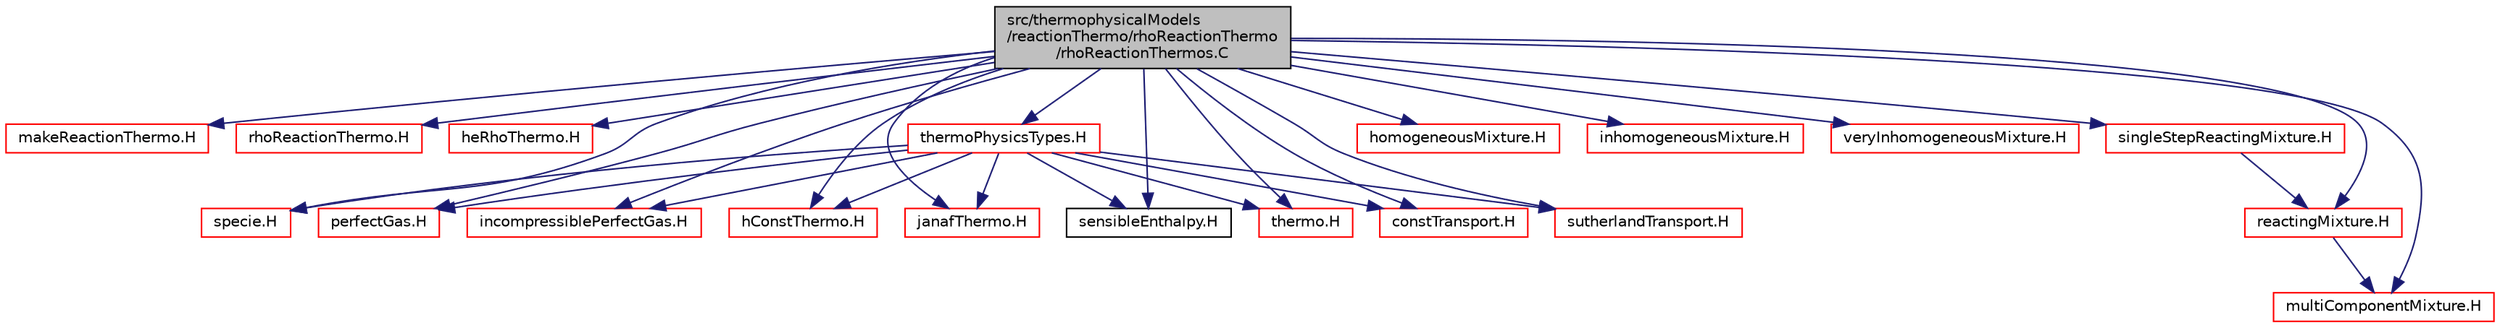 digraph "src/thermophysicalModels/reactionThermo/rhoReactionThermo/rhoReactionThermos.C"
{
  bgcolor="transparent";
  edge [fontname="Helvetica",fontsize="10",labelfontname="Helvetica",labelfontsize="10"];
  node [fontname="Helvetica",fontsize="10",shape=record];
  Node1 [label="src/thermophysicalModels\l/reactionThermo/rhoReactionThermo\l/rhoReactionThermos.C",height=0.2,width=0.4,color="black", fillcolor="grey75", style="filled", fontcolor="black"];
  Node1 -> Node2 [color="midnightblue",fontsize="10",style="solid",fontname="Helvetica"];
  Node2 [label="makeReactionThermo.H",height=0.2,width=0.4,color="red",URL="$a10355.html"];
  Node1 -> Node3 [color="midnightblue",fontsize="10",style="solid",fontname="Helvetica"];
  Node3 [label="rhoReactionThermo.H",height=0.2,width=0.4,color="red",URL="$a10390.html"];
  Node1 -> Node4 [color="midnightblue",fontsize="10",style="solid",fontname="Helvetica"];
  Node4 [label="heRhoThermo.H",height=0.2,width=0.4,color="red",URL="$a10124.html"];
  Node1 -> Node5 [color="midnightblue",fontsize="10",style="solid",fontname="Helvetica"];
  Node5 [label="specie.H",height=0.2,width=0.4,color="red",URL="$a10508.html"];
  Node1 -> Node6 [color="midnightblue",fontsize="10",style="solid",fontname="Helvetica"];
  Node6 [label="perfectGas.H",height=0.2,width=0.4,color="red",URL="$a10460.html"];
  Node1 -> Node7 [color="midnightblue",fontsize="10",style="solid",fontname="Helvetica"];
  Node7 [label="incompressiblePerfectGas.H",height=0.2,width=0.4,color="red",URL="$a10450.html"];
  Node1 -> Node8 [color="midnightblue",fontsize="10",style="solid",fontname="Helvetica"];
  Node8 [label="hConstThermo.H",height=0.2,width=0.4,color="red",URL="$a10517.html"];
  Node1 -> Node9 [color="midnightblue",fontsize="10",style="solid",fontname="Helvetica"];
  Node9 [label="janafThermo.H",height=0.2,width=0.4,color="red",URL="$a10529.html"];
  Node1 -> Node10 [color="midnightblue",fontsize="10",style="solid",fontname="Helvetica"];
  Node10 [label="sensibleEnthalpy.H",height=0.2,width=0.4,color="black",URL="$a10531.html"];
  Node1 -> Node11 [color="midnightblue",fontsize="10",style="solid",fontname="Helvetica"];
  Node11 [label="thermo.H",height=0.2,width=0.4,color="red",URL="$a10534.html"];
  Node1 -> Node12 [color="midnightblue",fontsize="10",style="solid",fontname="Helvetica"];
  Node12 [label="constTransport.H",height=0.2,width=0.4,color="red",URL="$a10537.html"];
  Node1 -> Node13 [color="midnightblue",fontsize="10",style="solid",fontname="Helvetica"];
  Node13 [label="sutherlandTransport.H",height=0.2,width=0.4,color="red",URL="$a10546.html"];
  Node1 -> Node14 [color="midnightblue",fontsize="10",style="solid",fontname="Helvetica"];
  Node14 [label="homogeneousMixture.H",height=0.2,width=0.4,color="red",URL="$a10367.html"];
  Node1 -> Node15 [color="midnightblue",fontsize="10",style="solid",fontname="Helvetica"];
  Node15 [label="inhomogeneousMixture.H",height=0.2,width=0.4,color="red",URL="$a10369.html"];
  Node1 -> Node16 [color="midnightblue",fontsize="10",style="solid",fontname="Helvetica"];
  Node16 [label="veryInhomogeneousMixture.H",height=0.2,width=0.4,color="red",URL="$a10380.html"];
  Node1 -> Node17 [color="midnightblue",fontsize="10",style="solid",fontname="Helvetica"];
  Node17 [label="multiComponentMixture.H",height=0.2,width=0.4,color="red",URL="$a10371.html"];
  Node1 -> Node18 [color="midnightblue",fontsize="10",style="solid",fontname="Helvetica"];
  Node18 [label="reactingMixture.H",height=0.2,width=0.4,color="red",URL="$a10373.html"];
  Node18 -> Node17 [color="midnightblue",fontsize="10",style="solid",fontname="Helvetica"];
  Node1 -> Node19 [color="midnightblue",fontsize="10",style="solid",fontname="Helvetica"];
  Node19 [label="singleStepReactingMixture.H",height=0.2,width=0.4,color="red",URL="$a10375.html"];
  Node19 -> Node18 [color="midnightblue",fontsize="10",style="solid",fontname="Helvetica"];
  Node1 -> Node20 [color="midnightblue",fontsize="10",style="solid",fontname="Helvetica"];
  Node20 [label="thermoPhysicsTypes.H",height=0.2,width=0.4,color="red",URL="$a10466.html",tooltip="Type definitions for thermo-physics models. "];
  Node20 -> Node5 [color="midnightblue",fontsize="10",style="solid",fontname="Helvetica"];
  Node20 -> Node6 [color="midnightblue",fontsize="10",style="solid",fontname="Helvetica"];
  Node20 -> Node7 [color="midnightblue",fontsize="10",style="solid",fontname="Helvetica"];
  Node20 -> Node8 [color="midnightblue",fontsize="10",style="solid",fontname="Helvetica"];
  Node20 -> Node9 [color="midnightblue",fontsize="10",style="solid",fontname="Helvetica"];
  Node20 -> Node10 [color="midnightblue",fontsize="10",style="solid",fontname="Helvetica"];
  Node20 -> Node11 [color="midnightblue",fontsize="10",style="solid",fontname="Helvetica"];
  Node20 -> Node13 [color="midnightblue",fontsize="10",style="solid",fontname="Helvetica"];
  Node20 -> Node12 [color="midnightblue",fontsize="10",style="solid",fontname="Helvetica"];
}
